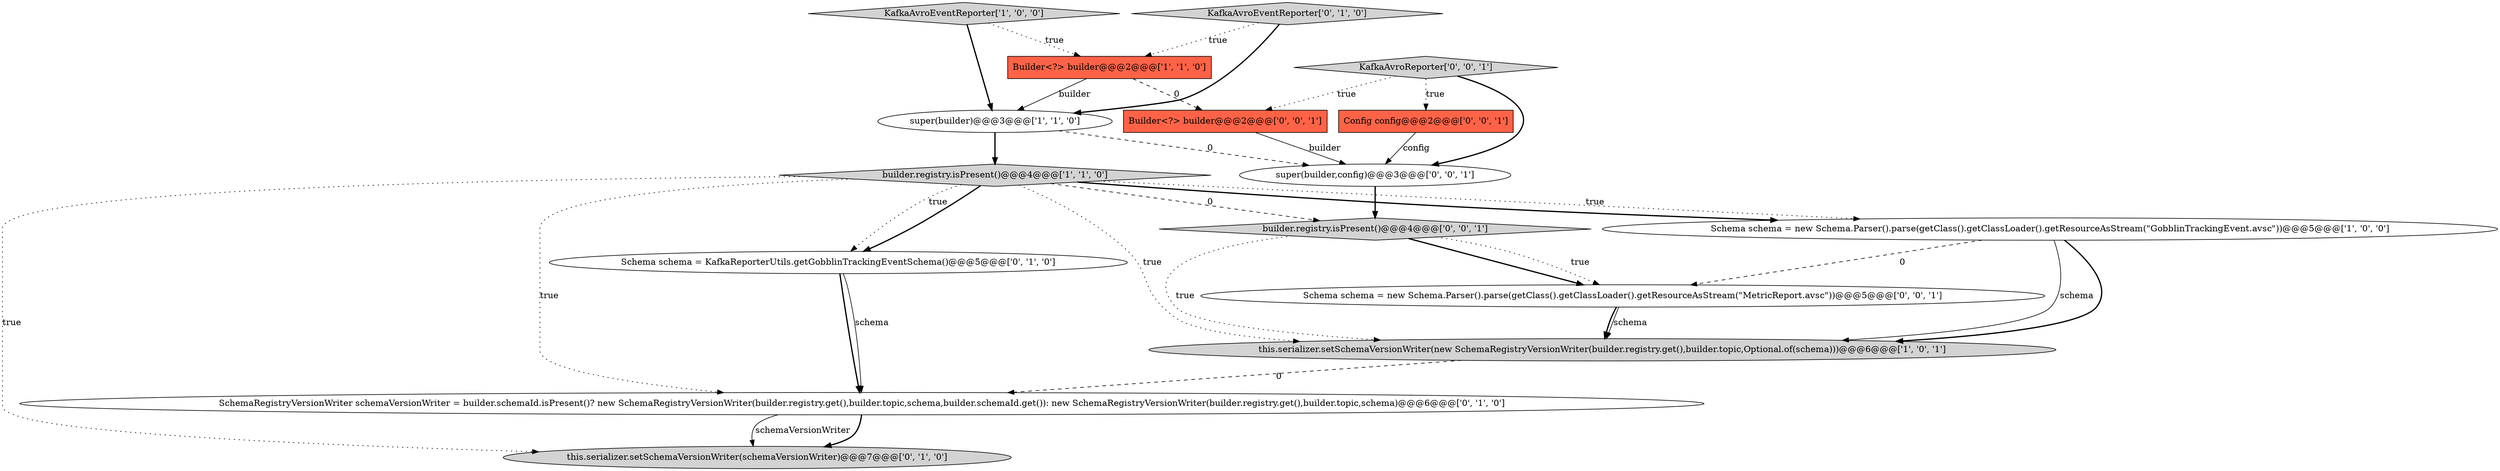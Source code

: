digraph {
2 [style = filled, label = "this.serializer.setSchemaVersionWriter(new SchemaRegistryVersionWriter(builder.registry.get(),builder.topic,Optional.of(schema)))@@@6@@@['1', '0', '1']", fillcolor = lightgray, shape = ellipse image = "AAA0AAABBB1BBB"];
6 [style = filled, label = "KafkaAvroEventReporter['0', '1', '0']", fillcolor = lightgray, shape = diamond image = "AAA0AAABBB2BBB"];
11 [style = filled, label = "super(builder,config)@@@3@@@['0', '0', '1']", fillcolor = white, shape = ellipse image = "AAA0AAABBB3BBB"];
13 [style = filled, label = "KafkaAvroReporter['0', '0', '1']", fillcolor = lightgray, shape = diamond image = "AAA0AAABBB3BBB"];
1 [style = filled, label = "KafkaAvroEventReporter['1', '0', '0']", fillcolor = lightgray, shape = diamond image = "AAA0AAABBB1BBB"];
5 [style = filled, label = "builder.registry.isPresent()@@@4@@@['1', '1', '0']", fillcolor = lightgray, shape = diamond image = "AAA0AAABBB1BBB"];
7 [style = filled, label = "SchemaRegistryVersionWriter schemaVersionWriter = builder.schemaId.isPresent()? new SchemaRegistryVersionWriter(builder.registry.get(),builder.topic,schema,builder.schemaId.get()): new SchemaRegistryVersionWriter(builder.registry.get(),builder.topic,schema)@@@6@@@['0', '1', '0']", fillcolor = white, shape = ellipse image = "AAA1AAABBB2BBB"];
8 [style = filled, label = "Schema schema = KafkaReporterUtils.getGobblinTrackingEventSchema()@@@5@@@['0', '1', '0']", fillcolor = white, shape = ellipse image = "AAA0AAABBB2BBB"];
9 [style = filled, label = "this.serializer.setSchemaVersionWriter(schemaVersionWriter)@@@7@@@['0', '1', '0']", fillcolor = lightgray, shape = ellipse image = "AAA1AAABBB2BBB"];
3 [style = filled, label = "Builder<?> builder@@@2@@@['1', '1', '0']", fillcolor = tomato, shape = box image = "AAA0AAABBB1BBB"];
14 [style = filled, label = "Builder<?> builder@@@2@@@['0', '0', '1']", fillcolor = tomato, shape = box image = "AAA0AAABBB3BBB"];
15 [style = filled, label = "Schema schema = new Schema.Parser().parse(getClass().getClassLoader().getResourceAsStream(\"MetricReport.avsc\"))@@@5@@@['0', '0', '1']", fillcolor = white, shape = ellipse image = "AAA0AAABBB3BBB"];
10 [style = filled, label = "Config config@@@2@@@['0', '0', '1']", fillcolor = tomato, shape = box image = "AAA0AAABBB3BBB"];
12 [style = filled, label = "builder.registry.isPresent()@@@4@@@['0', '0', '1']", fillcolor = lightgray, shape = diamond image = "AAA0AAABBB3BBB"];
4 [style = filled, label = "super(builder)@@@3@@@['1', '1', '0']", fillcolor = white, shape = ellipse image = "AAA0AAABBB1BBB"];
0 [style = filled, label = "Schema schema = new Schema.Parser().parse(getClass().getClassLoader().getResourceAsStream(\"GobblinTrackingEvent.avsc\"))@@@5@@@['1', '0', '0']", fillcolor = white, shape = ellipse image = "AAA0AAABBB1BBB"];
8->7 [style = solid, label="schema"];
5->8 [style = dotted, label="true"];
5->0 [style = dotted, label="true"];
15->2 [style = solid, label="schema"];
4->11 [style = dashed, label="0"];
5->8 [style = bold, label=""];
11->12 [style = bold, label=""];
6->4 [style = bold, label=""];
14->11 [style = solid, label="builder"];
3->4 [style = solid, label="builder"];
7->9 [style = bold, label=""];
5->9 [style = dotted, label="true"];
12->15 [style = bold, label=""];
4->5 [style = bold, label=""];
12->15 [style = dotted, label="true"];
13->10 [style = dotted, label="true"];
3->14 [style = dashed, label="0"];
5->7 [style = dotted, label="true"];
12->2 [style = dotted, label="true"];
15->2 [style = bold, label=""];
2->7 [style = dashed, label="0"];
5->0 [style = bold, label=""];
13->11 [style = bold, label=""];
1->3 [style = dotted, label="true"];
5->12 [style = dashed, label="0"];
6->3 [style = dotted, label="true"];
1->4 [style = bold, label=""];
0->2 [style = solid, label="schema"];
10->11 [style = solid, label="config"];
8->7 [style = bold, label=""];
0->15 [style = dashed, label="0"];
0->2 [style = bold, label=""];
13->14 [style = dotted, label="true"];
5->2 [style = dotted, label="true"];
7->9 [style = solid, label="schemaVersionWriter"];
}
